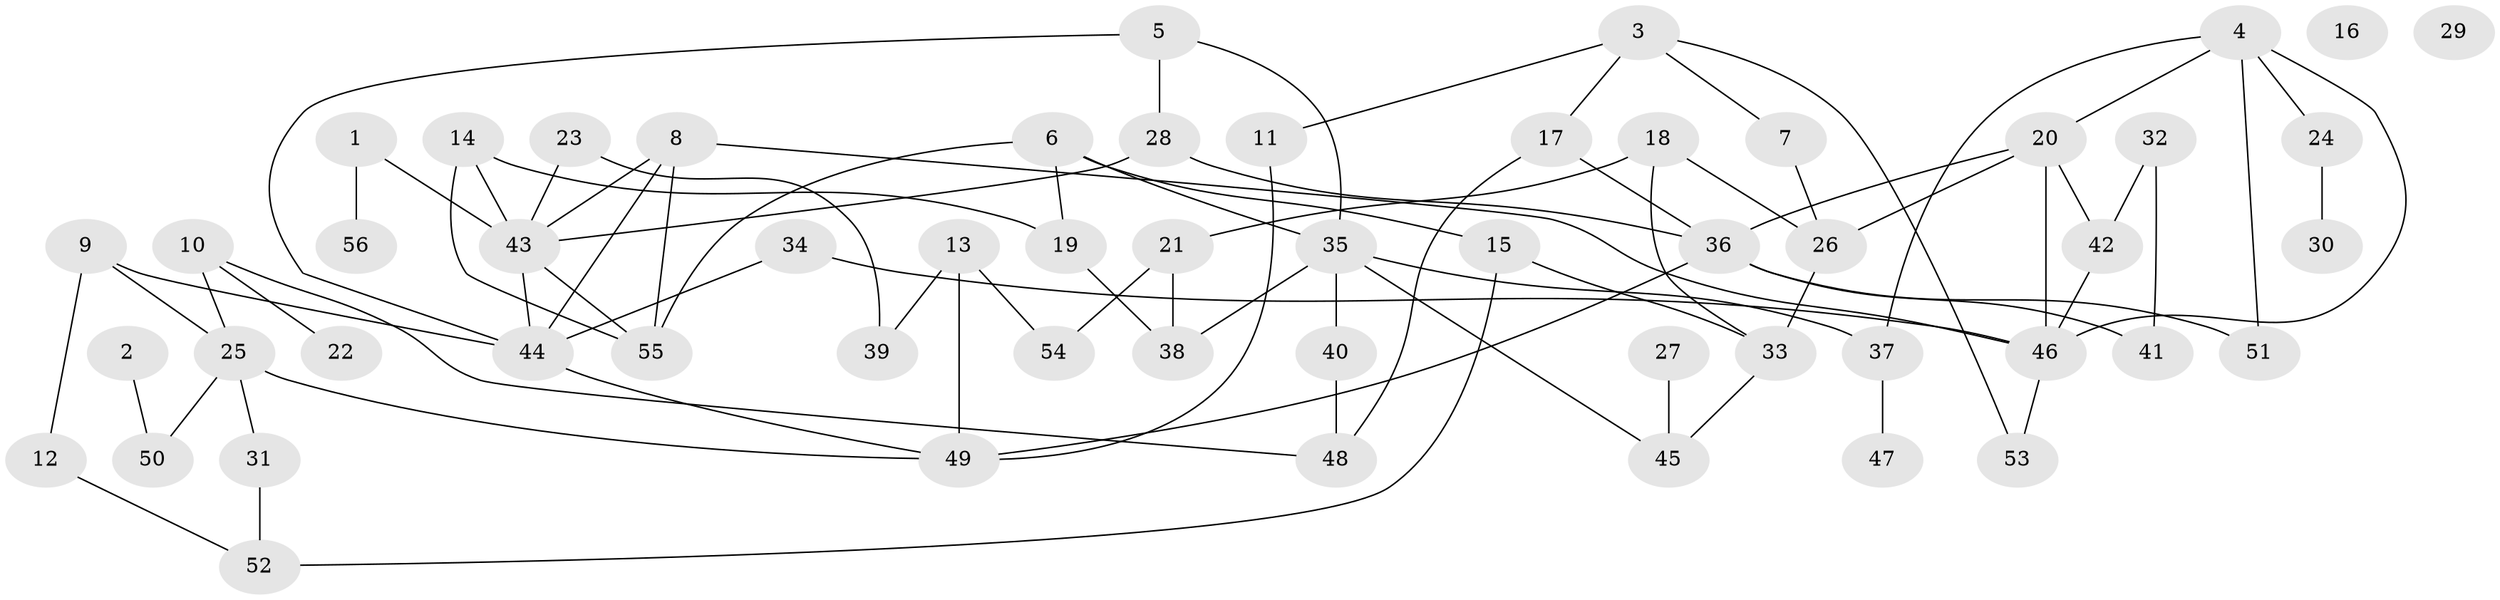 // coarse degree distribution, {5: 0.11764705882352941, 1: 0.11764705882352941, 4: 0.14705882352941177, 7: 0.08823529411764706, 2: 0.2647058823529412, 3: 0.14705882352941177, 6: 0.058823529411764705, 0: 0.058823529411764705}
// Generated by graph-tools (version 1.1) at 2025/41/03/06/25 10:41:22]
// undirected, 56 vertices, 82 edges
graph export_dot {
graph [start="1"]
  node [color=gray90,style=filled];
  1;
  2;
  3;
  4;
  5;
  6;
  7;
  8;
  9;
  10;
  11;
  12;
  13;
  14;
  15;
  16;
  17;
  18;
  19;
  20;
  21;
  22;
  23;
  24;
  25;
  26;
  27;
  28;
  29;
  30;
  31;
  32;
  33;
  34;
  35;
  36;
  37;
  38;
  39;
  40;
  41;
  42;
  43;
  44;
  45;
  46;
  47;
  48;
  49;
  50;
  51;
  52;
  53;
  54;
  55;
  56;
  1 -- 43;
  1 -- 56;
  2 -- 50;
  3 -- 7;
  3 -- 11;
  3 -- 17;
  3 -- 53;
  4 -- 20;
  4 -- 24;
  4 -- 37;
  4 -- 46;
  4 -- 51;
  5 -- 28;
  5 -- 35;
  5 -- 44;
  6 -- 15;
  6 -- 19;
  6 -- 35;
  6 -- 55;
  7 -- 26;
  8 -- 43;
  8 -- 44;
  8 -- 46;
  8 -- 55;
  9 -- 12;
  9 -- 25;
  9 -- 44;
  10 -- 22;
  10 -- 25;
  10 -- 48;
  11 -- 49;
  12 -- 52;
  13 -- 39;
  13 -- 49;
  13 -- 54;
  14 -- 19;
  14 -- 43;
  14 -- 55;
  15 -- 33;
  15 -- 52;
  17 -- 36;
  17 -- 48;
  18 -- 21;
  18 -- 26;
  18 -- 33;
  19 -- 38;
  20 -- 26;
  20 -- 36;
  20 -- 42;
  20 -- 46;
  21 -- 38;
  21 -- 54;
  23 -- 39;
  23 -- 43;
  24 -- 30;
  25 -- 31;
  25 -- 49;
  25 -- 50;
  26 -- 33;
  27 -- 45;
  28 -- 36;
  28 -- 43;
  31 -- 52;
  32 -- 41;
  32 -- 42;
  33 -- 45;
  34 -- 44;
  34 -- 46;
  35 -- 37;
  35 -- 38;
  35 -- 40;
  35 -- 45;
  36 -- 41;
  36 -- 49;
  36 -- 51;
  37 -- 47;
  40 -- 48;
  42 -- 46;
  43 -- 44;
  43 -- 55;
  44 -- 49;
  46 -- 53;
}
